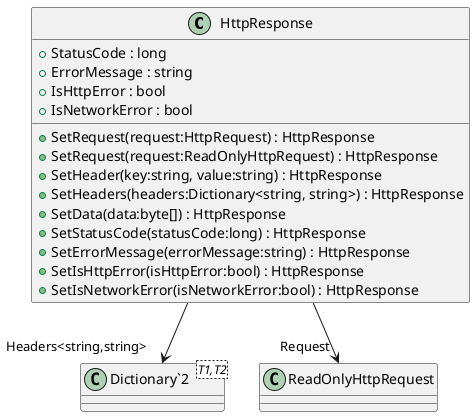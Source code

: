 @startuml
class HttpResponse {
    + StatusCode : long
    + ErrorMessage : string
    + IsHttpError : bool
    + IsNetworkError : bool
    + SetRequest(request:HttpRequest) : HttpResponse
    + SetRequest(request:ReadOnlyHttpRequest) : HttpResponse
    + SetHeader(key:string, value:string) : HttpResponse
    + SetHeaders(headers:Dictionary<string, string>) : HttpResponse
    + SetData(data:byte[]) : HttpResponse
    + SetStatusCode(statusCode:long) : HttpResponse
    + SetErrorMessage(errorMessage:string) : HttpResponse
    + SetIsHttpError(isHttpError:bool) : HttpResponse
    + SetIsNetworkError(isNetworkError:bool) : HttpResponse
}
class "Dictionary`2"<T1,T2> {
}
HttpResponse --> "Request" ReadOnlyHttpRequest
HttpResponse --> "Headers<string,string>" "Dictionary`2"
@enduml
